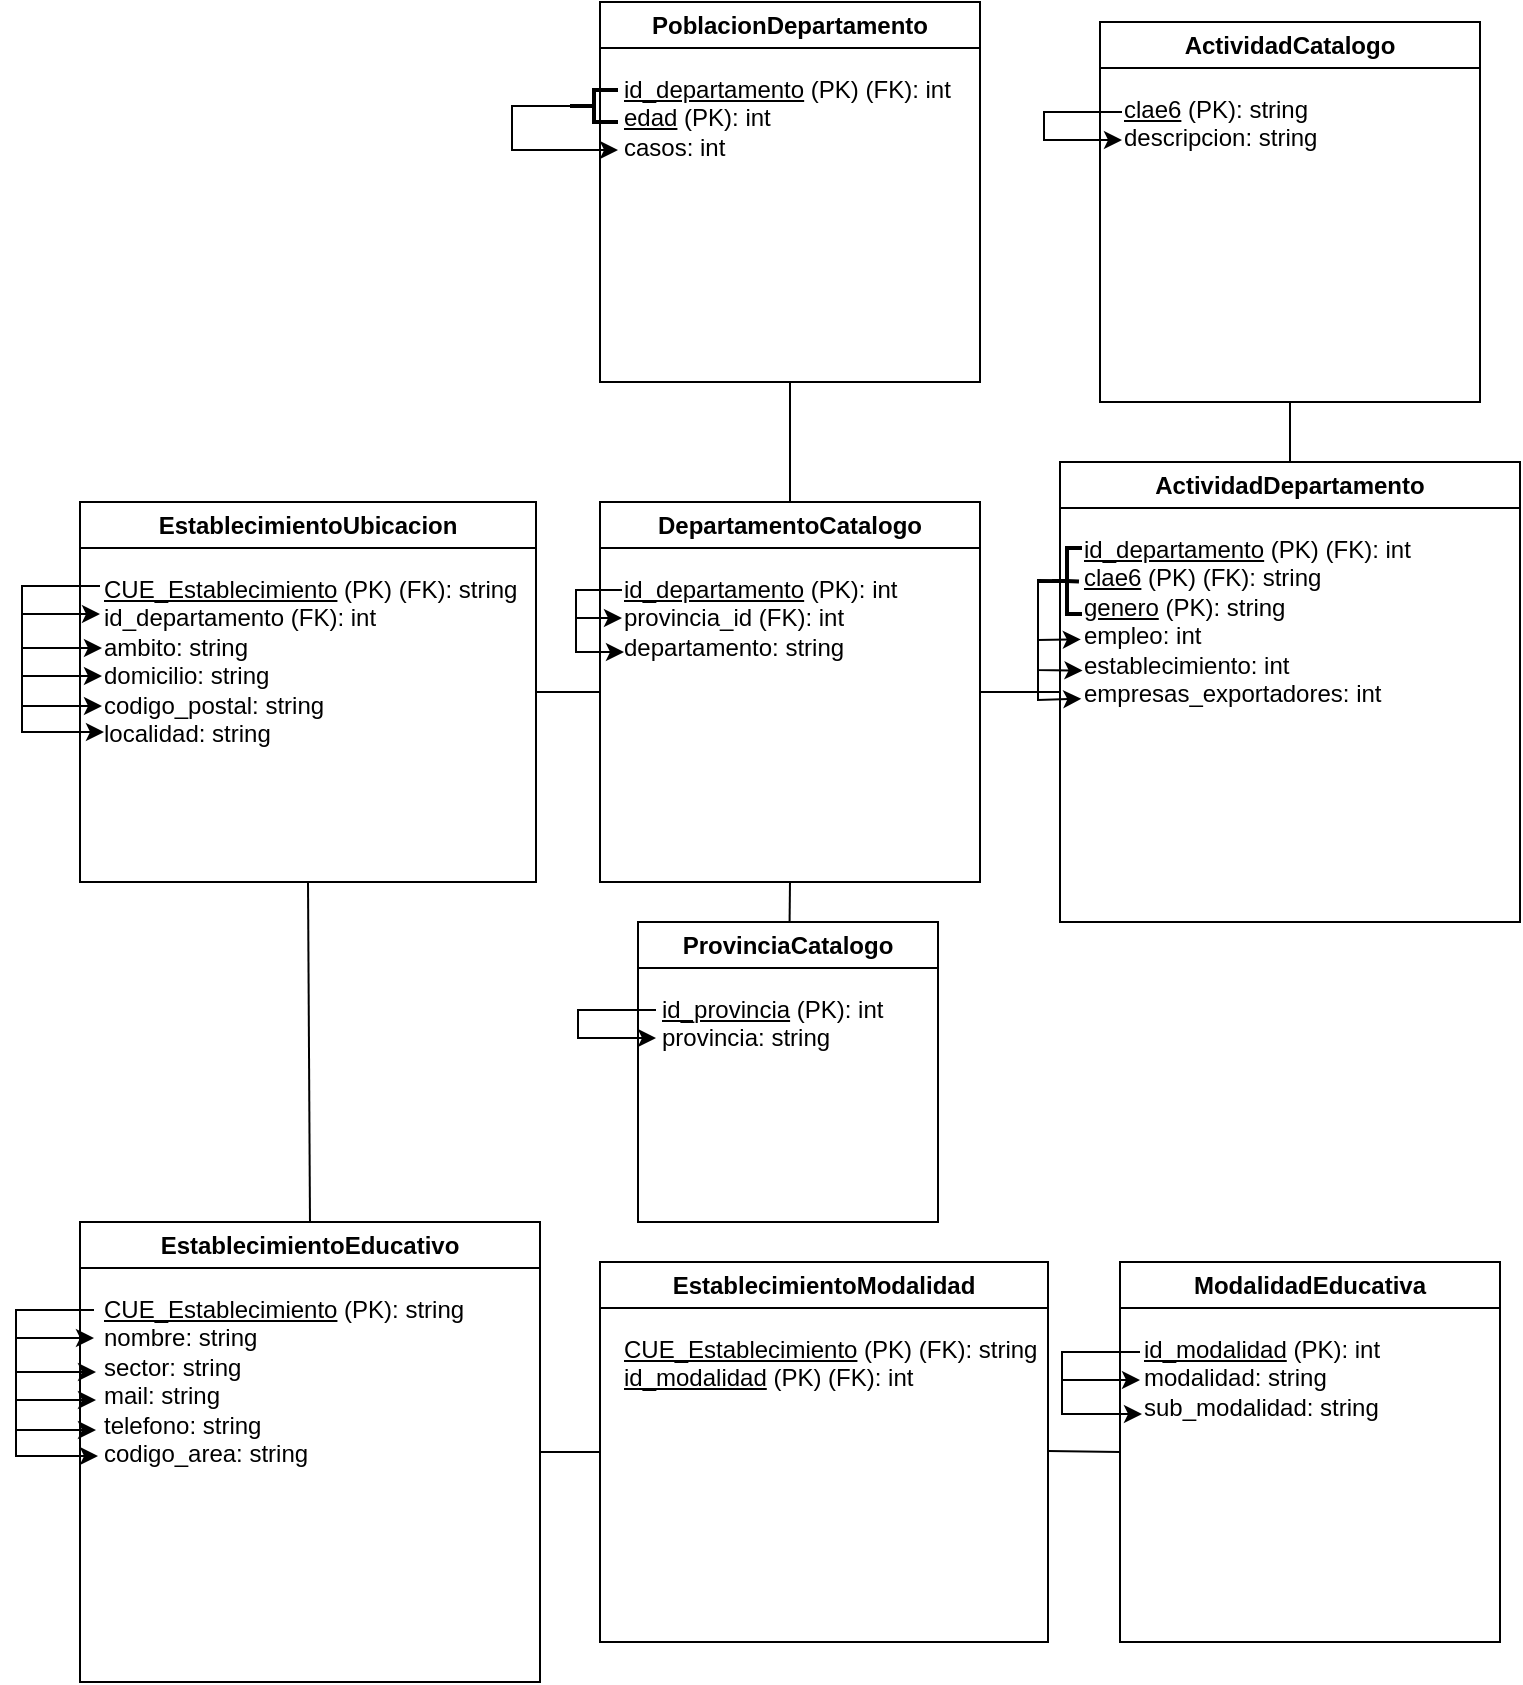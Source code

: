 <mxfile version="28.2.5">
  <diagram name="Page-1" id="Q7Ce9FwTM59Tk3tOPANz">
    <mxGraphModel dx="1937" dy="2309" grid="1" gridSize="1" guides="1" tooltips="1" connect="1" arrows="1" fold="1" page="1" pageScale="1" pageWidth="827" pageHeight="1169" math="0" shadow="0">
      <root>
        <mxCell id="0" />
        <mxCell id="1" parent="0" />
        <mxCell id="Q89PvAly5nBGCmxlc5zy-2" value="EstablecimientoEducativo" style="swimlane;whiteSpace=wrap;html=1;" parent="1" vertex="1">
          <mxGeometry x="80" y="320" width="230" height="230" as="geometry" />
        </mxCell>
        <mxCell id="Q89PvAly5nBGCmxlc5zy-5" value="&lt;u&gt;CUE_Establecimiento&lt;/u&gt; (PK): string&lt;div&gt;&lt;div&gt;nombre: string&lt;/div&gt;&lt;div&gt;sector: string&lt;/div&gt;&lt;div&gt;mail: string&lt;/div&gt;&lt;/div&gt;&lt;div&gt;telefono: string&lt;/div&gt;&lt;div&gt;&lt;div&gt;codigo_area: string&lt;/div&gt;&lt;/div&gt;&lt;div&gt;&lt;br&gt;&lt;/div&gt;" style="text;html=1;align=left;verticalAlign=top;whiteSpace=wrap;rounded=0;" parent="1" vertex="1">
          <mxGeometry x="90" y="350" width="210" height="190" as="geometry" />
        </mxCell>
        <mxCell id="Q89PvAly5nBGCmxlc5zy-6" value="ModalidadEducativa" style="swimlane;whiteSpace=wrap;html=1;" parent="1" vertex="1">
          <mxGeometry x="600" y="340" width="190" height="190" as="geometry" />
        </mxCell>
        <mxCell id="Q89PvAly5nBGCmxlc5zy-7" value="&lt;u&gt;id_modalidad&lt;/u&gt; (PK): int&lt;div&gt;modalidad: string&lt;/div&gt;&lt;div&gt;sub_modalidad: string&lt;/div&gt;" style="text;html=1;align=left;verticalAlign=top;whiteSpace=wrap;rounded=0;" parent="Q89PvAly5nBGCmxlc5zy-6" vertex="1">
          <mxGeometry x="10" y="30" width="165.79" height="150" as="geometry" />
        </mxCell>
        <mxCell id="a4SzhUCY0XGnL6Hkrtt8-13" value="" style="endArrow=classic;html=1;rounded=0;" edge="1" parent="Q89PvAly5nBGCmxlc5zy-6">
          <mxGeometry width="50" height="50" relative="1" as="geometry">
            <mxPoint x="10" y="45" as="sourcePoint" />
            <mxPoint x="10" y="59" as="targetPoint" />
            <Array as="points">
              <mxPoint x="-29" y="45" />
              <mxPoint x="-29" y="59" />
            </Array>
          </mxGeometry>
        </mxCell>
        <mxCell id="Q89PvAly5nBGCmxlc5zy-15" value="EstablecimientoModalidad" style="swimlane;whiteSpace=wrap;html=1;" parent="1" vertex="1">
          <mxGeometry x="340" y="340" width="224" height="190" as="geometry" />
        </mxCell>
        <mxCell id="Q89PvAly5nBGCmxlc5zy-16" value="&lt;div&gt;&lt;u&gt;CUE_Establecimiento&lt;/u&gt; (PK) (FK): string&lt;/div&gt;&lt;u&gt;id_modalidad&lt;/u&gt; (PK) (FK): int&lt;div&gt;&lt;br&gt;&lt;/div&gt;" style="text;html=1;align=left;verticalAlign=top;whiteSpace=wrap;rounded=0;" parent="Q89PvAly5nBGCmxlc5zy-15" vertex="1">
          <mxGeometry x="10" y="30" width="212" height="150" as="geometry" />
        </mxCell>
        <mxCell id="Q89PvAly5nBGCmxlc5zy-17" value="" style="endArrow=none;html=1;rounded=0;exitX=0;exitY=0.5;exitDx=0;exitDy=0;entryX=1;entryY=0.5;entryDx=0;entryDy=0;" parent="1" source="Q89PvAly5nBGCmxlc5zy-15" target="Q89PvAly5nBGCmxlc5zy-2" edge="1">
          <mxGeometry width="50" height="50" relative="1" as="geometry">
            <mxPoint x="370" y="470" as="sourcePoint" />
            <mxPoint x="420" y="420" as="targetPoint" />
          </mxGeometry>
        </mxCell>
        <mxCell id="Q89PvAly5nBGCmxlc5zy-18" value="" style="endArrow=none;html=1;rounded=0;exitX=0;exitY=0.5;exitDx=0;exitDy=0;entryX=1.009;entryY=0.43;entryDx=0;entryDy=0;entryPerimeter=0;" parent="1" source="Q89PvAly5nBGCmxlc5zy-6" edge="1" target="Q89PvAly5nBGCmxlc5zy-16">
          <mxGeometry width="50" height="50" relative="1" as="geometry">
            <mxPoint x="580" y="434.66" as="sourcePoint" />
            <mxPoint x="584" y="427" as="targetPoint" />
          </mxGeometry>
        </mxCell>
        <mxCell id="Q89PvAly5nBGCmxlc5zy-19" value="EstablecimientoUbicacion" style="swimlane;whiteSpace=wrap;html=1;" parent="1" vertex="1">
          <mxGeometry x="80" y="-40" width="228" height="190" as="geometry" />
        </mxCell>
        <mxCell id="Q89PvAly5nBGCmxlc5zy-20" value="&lt;div&gt;&lt;u&gt;CUE_Establecimiento&lt;/u&gt; (PK) (FK): string&lt;/div&gt;&lt;div&gt;id_departamento (FK): int&lt;/div&gt;&lt;div&gt;&lt;span style=&quot;background-color: transparent; color: light-dark(rgb(0, 0, 0), rgb(255, 255, 255));&quot;&gt;ambito: string&lt;/span&gt;&lt;/div&gt;&lt;div&gt;domicilio: string&lt;/div&gt;&lt;div&gt;codigo_postal: string&lt;/div&gt;&lt;div&gt;&lt;span style=&quot;background-color: transparent; color: light-dark(rgb(0, 0, 0), rgb(255, 255, 255));&quot;&gt;localidad: string&lt;/span&gt;&lt;/div&gt;&lt;div&gt;&lt;br&gt;&lt;/div&gt;" style="text;html=1;align=left;verticalAlign=top;whiteSpace=wrap;rounded=0;" parent="Q89PvAly5nBGCmxlc5zy-19" vertex="1">
          <mxGeometry x="10" y="30" width="213" height="150" as="geometry" />
        </mxCell>
        <mxCell id="Q89PvAly5nBGCmxlc5zy-22" value="" style="endArrow=none;html=1;rounded=0;entryX=0.5;entryY=1;entryDx=0;entryDy=0;exitX=0.5;exitY=0;exitDx=0;exitDy=0;" parent="1" source="Q89PvAly5nBGCmxlc5zy-2" target="Q89PvAly5nBGCmxlc5zy-19" edge="1">
          <mxGeometry width="50" height="50" relative="1" as="geometry">
            <mxPoint x="330" y="230" as="sourcePoint" />
            <mxPoint x="380" y="180" as="targetPoint" />
          </mxGeometry>
        </mxCell>
        <mxCell id="Q89PvAly5nBGCmxlc5zy-23" value="ActividadDepartamento" style="swimlane;whiteSpace=wrap;html=1;" parent="1" vertex="1">
          <mxGeometry x="570" y="-60" width="230" height="230" as="geometry" />
        </mxCell>
        <mxCell id="Q89PvAly5nBGCmxlc5zy-24" value="&lt;div&gt;&lt;u&gt;id_departamento&lt;/u&gt; (PK) (FK): int&lt;/div&gt;&lt;u&gt;clae6&lt;/u&gt; (PK) (FK): string&lt;div&gt;&lt;span style=&quot;background-color: transparent; color: light-dark(rgb(0, 0, 0), rgb(255, 255, 255));&quot;&gt;&lt;u&gt;genero&lt;/u&gt; (PK): string&lt;/span&gt;&lt;span style=&quot;background-color: transparent; color: light-dark(rgb(0, 0, 0), rgb(255, 255, 255)); white-space: pre;&quot;&gt;&#x9;&lt;/span&gt;&lt;/div&gt;&lt;div&gt;empleo: int&lt;/div&gt;&lt;div&gt;establecimiento: int&lt;/div&gt;&lt;div&gt;empresas_exportadores: int&lt;/div&gt;" style="text;html=1;align=left;verticalAlign=top;whiteSpace=wrap;rounded=0;" parent="1" vertex="1">
          <mxGeometry x="580" y="-30" width="210" height="190" as="geometry" />
        </mxCell>
        <mxCell id="Q89PvAly5nBGCmxlc5zy-25" value="DepartamentoCatalogo" style="swimlane;whiteSpace=wrap;html=1;" parent="1" vertex="1">
          <mxGeometry x="340" y="-40" width="190" height="190" as="geometry" />
        </mxCell>
        <mxCell id="Q89PvAly5nBGCmxlc5zy-26" value="&lt;div&gt;&lt;u&gt;id_departamento&lt;/u&gt; (PK): int&lt;/div&gt;&lt;div&gt;provincia_id (FK): int&lt;/div&gt;&lt;div&gt;departamento: string&lt;/div&gt;" style="text;html=1;align=left;verticalAlign=top;whiteSpace=wrap;rounded=0;" parent="Q89PvAly5nBGCmxlc5zy-25" vertex="1">
          <mxGeometry x="10" y="30" width="165.79" height="150" as="geometry" />
        </mxCell>
        <mxCell id="Q89PvAly5nBGCmxlc5zy-30" value="" style="endArrow=none;html=1;rounded=0;entryX=1;entryY=0.5;entryDx=0;entryDy=0;exitX=0;exitY=0.5;exitDx=0;exitDy=0;" parent="1" source="Q89PvAly5nBGCmxlc5zy-23" target="Q89PvAly5nBGCmxlc5zy-25" edge="1">
          <mxGeometry width="50" height="50" relative="1" as="geometry">
            <mxPoint x="570" y="50" as="sourcePoint" />
            <mxPoint x="720" y="40" as="targetPoint" />
          </mxGeometry>
        </mxCell>
        <mxCell id="Q89PvAly5nBGCmxlc5zy-31" value="ActividadCatalogo" style="swimlane;whiteSpace=wrap;html=1;" parent="1" vertex="1">
          <mxGeometry x="590" y="-280" width="190" height="190" as="geometry" />
        </mxCell>
        <mxCell id="Q89PvAly5nBGCmxlc5zy-32" value="&lt;u&gt;clae6&lt;/u&gt; (PK): string&lt;div&gt;&lt;span style=&quot;background-color: transparent; color: light-dark(rgb(0, 0, 0), rgb(255, 255, 255));&quot;&gt;descripcion: string&lt;/span&gt;&lt;/div&gt;" style="text;html=1;align=left;verticalAlign=top;whiteSpace=wrap;rounded=0;" parent="Q89PvAly5nBGCmxlc5zy-31" vertex="1">
          <mxGeometry x="10" y="30" width="165.79" height="150" as="geometry" />
        </mxCell>
        <mxCell id="a4SzhUCY0XGnL6Hkrtt8-16" value="" style="endArrow=classic;html=1;rounded=0;" edge="1" parent="Q89PvAly5nBGCmxlc5zy-31">
          <mxGeometry width="50" height="50" relative="1" as="geometry">
            <mxPoint x="11" y="45" as="sourcePoint" />
            <mxPoint x="11" y="59" as="targetPoint" />
            <Array as="points">
              <mxPoint x="-28" y="45" />
              <mxPoint x="-28" y="59" />
            </Array>
          </mxGeometry>
        </mxCell>
        <mxCell id="Q89PvAly5nBGCmxlc5zy-33" value="" style="endArrow=none;html=1;rounded=0;entryX=0.5;entryY=1;entryDx=0;entryDy=0;exitX=0.5;exitY=0;exitDx=0;exitDy=0;" parent="1" source="Q89PvAly5nBGCmxlc5zy-23" target="Q89PvAly5nBGCmxlc5zy-31" edge="1">
          <mxGeometry width="50" height="50" relative="1" as="geometry">
            <mxPoint x="260" y="-390" as="sourcePoint" />
            <mxPoint x="310" y="-440" as="targetPoint" />
          </mxGeometry>
        </mxCell>
        <mxCell id="Q89PvAly5nBGCmxlc5zy-34" value="PoblacionDepartamento" style="swimlane;whiteSpace=wrap;html=1;" parent="1" vertex="1">
          <mxGeometry x="340" y="-290" width="190" height="190" as="geometry" />
        </mxCell>
        <mxCell id="Q89PvAly5nBGCmxlc5zy-35" value="&lt;u&gt;id_departamento&lt;/u&gt; (PK) (FK): int&lt;div&gt;&lt;span style=&quot;background-color: transparent; color: light-dark(rgb(0, 0, 0), rgb(255, 255, 255));&quot;&gt;&lt;u&gt;edad&lt;/u&gt; (PK): int&lt;/span&gt;&lt;/div&gt;&lt;div&gt;&lt;span style=&quot;background-color: transparent; color: light-dark(rgb(0, 0, 0), rgb(255, 255, 255));&quot;&gt;casos: int&lt;/span&gt;&lt;/div&gt;" style="text;html=1;align=left;verticalAlign=top;whiteSpace=wrap;rounded=0;" parent="Q89PvAly5nBGCmxlc5zy-34" vertex="1">
          <mxGeometry x="10" y="30" width="165.79" height="150" as="geometry" />
        </mxCell>
        <mxCell id="a4SzhUCY0XGnL6Hkrtt8-19" value="" style="strokeWidth=2;html=1;shape=mxgraph.flowchart.annotation_2;align=left;labelPosition=right;pointerEvents=1;" vertex="1" parent="Q89PvAly5nBGCmxlc5zy-34">
          <mxGeometry x="-15" y="44" width="24" height="16" as="geometry" />
        </mxCell>
        <mxCell id="Q89PvAly5nBGCmxlc5zy-39" value="" style="endArrow=none;html=1;rounded=0;entryX=0.5;entryY=1;entryDx=0;entryDy=0;exitX=0.5;exitY=0;exitDx=0;exitDy=0;" parent="1" source="Q89PvAly5nBGCmxlc5zy-25" target="Q89PvAly5nBGCmxlc5zy-34" edge="1">
          <mxGeometry width="50" height="50" relative="1" as="geometry">
            <mxPoint x="350" y="-50" as="sourcePoint" />
            <mxPoint x="400" y="-100" as="targetPoint" />
          </mxGeometry>
        </mxCell>
        <mxCell id="Q89PvAly5nBGCmxlc5zy-44" value="" style="endArrow=none;html=1;rounded=0;exitX=0;exitY=0.5;exitDx=0;exitDy=0;entryX=1;entryY=0.5;entryDx=0;entryDy=0;" parent="1" source="Q89PvAly5nBGCmxlc5zy-25" target="Q89PvAly5nBGCmxlc5zy-19" edge="1">
          <mxGeometry width="50" height="50" relative="1" as="geometry">
            <mxPoint x="450" y="90" as="sourcePoint" />
            <mxPoint x="500" y="40" as="targetPoint" />
          </mxGeometry>
        </mxCell>
        <mxCell id="Q89PvAly5nBGCmxlc5zy-45" value="ProvinciaCatalogo" style="swimlane;whiteSpace=wrap;html=1;" parent="1" vertex="1">
          <mxGeometry x="359" y="170" width="150" height="150" as="geometry" />
        </mxCell>
        <mxCell id="Q89PvAly5nBGCmxlc5zy-46" value="&lt;div&gt;&lt;span style=&quot;background-color: transparent; color: light-dark(rgb(0, 0, 0), rgb(255, 255, 255));&quot;&gt;&lt;u&gt;id_provincia&lt;/u&gt; (PK): int&lt;/span&gt;&lt;/div&gt;&lt;div&gt;&lt;span style=&quot;background-color: transparent; color: light-dark(rgb(0, 0, 0), rgb(255, 255, 255));&quot;&gt;provincia: string&lt;/span&gt;&lt;/div&gt;&lt;div&gt;&lt;br&gt;&lt;/div&gt;" style="text;html=1;align=left;verticalAlign=top;whiteSpace=wrap;rounded=0;" parent="Q89PvAly5nBGCmxlc5zy-45" vertex="1">
          <mxGeometry x="10" y="30" width="130" height="110" as="geometry" />
        </mxCell>
        <mxCell id="Q89PvAly5nBGCmxlc5zy-48" value="" style="endArrow=none;html=1;rounded=0;entryX=0.5;entryY=1;entryDx=0;entryDy=0;" parent="1" source="Q89PvAly5nBGCmxlc5zy-45" target="Q89PvAly5nBGCmxlc5zy-25" edge="1">
          <mxGeometry width="50" height="50" relative="1" as="geometry">
            <mxPoint x="360" y="270" as="sourcePoint" />
            <mxPoint x="410" y="220" as="targetPoint" />
          </mxGeometry>
        </mxCell>
        <mxCell id="a4SzhUCY0XGnL6Hkrtt8-1" value="" style="endArrow=classic;html=1;rounded=0;" edge="1" parent="1">
          <mxGeometry width="50" height="50" relative="1" as="geometry">
            <mxPoint x="87" y="364" as="sourcePoint" />
            <mxPoint x="87" y="378" as="targetPoint" />
            <Array as="points">
              <mxPoint x="48" y="364" />
              <mxPoint x="48" y="378" />
            </Array>
          </mxGeometry>
        </mxCell>
        <mxCell id="a4SzhUCY0XGnL6Hkrtt8-2" value="" style="endArrow=classic;html=1;rounded=0;" edge="1" parent="1">
          <mxGeometry width="50" height="50" relative="1" as="geometry">
            <mxPoint x="87" y="364" as="sourcePoint" />
            <mxPoint x="88" y="395" as="targetPoint" />
            <Array as="points">
              <mxPoint x="48" y="364" />
              <mxPoint x="48" y="395" />
            </Array>
          </mxGeometry>
        </mxCell>
        <mxCell id="a4SzhUCY0XGnL6Hkrtt8-3" value="" style="endArrow=classic;html=1;rounded=0;" edge="1" parent="1">
          <mxGeometry width="50" height="50" relative="1" as="geometry">
            <mxPoint x="87" y="364" as="sourcePoint" />
            <mxPoint x="88" y="424" as="targetPoint" />
            <Array as="points">
              <mxPoint x="48" y="364" />
              <mxPoint x="48" y="424" />
            </Array>
          </mxGeometry>
        </mxCell>
        <mxCell id="a4SzhUCY0XGnL6Hkrtt8-4" value="" style="endArrow=classic;html=1;rounded=0;" edge="1" parent="1">
          <mxGeometry width="50" height="50" relative="1" as="geometry">
            <mxPoint x="87" y="364" as="sourcePoint" />
            <mxPoint x="88" y="409" as="targetPoint" />
            <Array as="points">
              <mxPoint x="48" y="364" />
              <mxPoint x="48" y="409" />
            </Array>
          </mxGeometry>
        </mxCell>
        <mxCell id="a4SzhUCY0XGnL6Hkrtt8-5" value="" style="endArrow=classic;html=1;rounded=0;" edge="1" parent="1">
          <mxGeometry width="50" height="50" relative="1" as="geometry">
            <mxPoint x="87" y="364" as="sourcePoint" />
            <mxPoint x="89" y="437" as="targetPoint" />
            <Array as="points">
              <mxPoint x="48" y="364" />
              <mxPoint x="48" y="437" />
            </Array>
          </mxGeometry>
        </mxCell>
        <mxCell id="a4SzhUCY0XGnL6Hkrtt8-6" value="" style="endArrow=classic;html=1;rounded=0;" edge="1" parent="1">
          <mxGeometry width="50" height="50" relative="1" as="geometry">
            <mxPoint x="90" y="2" as="sourcePoint" />
            <mxPoint x="90" y="16" as="targetPoint" />
            <Array as="points">
              <mxPoint x="51" y="2" />
              <mxPoint x="51" y="16" />
            </Array>
          </mxGeometry>
        </mxCell>
        <mxCell id="a4SzhUCY0XGnL6Hkrtt8-7" value="" style="endArrow=classic;html=1;rounded=0;" edge="1" parent="1">
          <mxGeometry width="50" height="50" relative="1" as="geometry">
            <mxPoint x="90" y="2" as="sourcePoint" />
            <mxPoint x="91" y="33" as="targetPoint" />
            <Array as="points">
              <mxPoint x="51" y="2" />
              <mxPoint x="51" y="33" />
            </Array>
          </mxGeometry>
        </mxCell>
        <mxCell id="a4SzhUCY0XGnL6Hkrtt8-8" value="" style="endArrow=classic;html=1;rounded=0;" edge="1" parent="1">
          <mxGeometry width="50" height="50" relative="1" as="geometry">
            <mxPoint x="90" y="2" as="sourcePoint" />
            <mxPoint x="91" y="62" as="targetPoint" />
            <Array as="points">
              <mxPoint x="51" y="2" />
              <mxPoint x="51" y="62" />
            </Array>
          </mxGeometry>
        </mxCell>
        <mxCell id="a4SzhUCY0XGnL6Hkrtt8-9" value="" style="endArrow=classic;html=1;rounded=0;" edge="1" parent="1">
          <mxGeometry width="50" height="50" relative="1" as="geometry">
            <mxPoint x="90" y="2" as="sourcePoint" />
            <mxPoint x="91" y="47" as="targetPoint" />
            <Array as="points">
              <mxPoint x="51" y="2" />
              <mxPoint x="51" y="47" />
            </Array>
          </mxGeometry>
        </mxCell>
        <mxCell id="a4SzhUCY0XGnL6Hkrtt8-10" value="" style="endArrow=classic;html=1;rounded=0;" edge="1" parent="1">
          <mxGeometry width="50" height="50" relative="1" as="geometry">
            <mxPoint x="90" y="2" as="sourcePoint" />
            <mxPoint x="92" y="75" as="targetPoint" />
            <Array as="points">
              <mxPoint x="51" y="2" />
              <mxPoint x="51" y="75" />
            </Array>
          </mxGeometry>
        </mxCell>
        <mxCell id="a4SzhUCY0XGnL6Hkrtt8-12" value="" style="endArrow=classic;html=1;rounded=0;" edge="1" parent="1">
          <mxGeometry width="50" height="50" relative="1" as="geometry">
            <mxPoint x="368" y="214" as="sourcePoint" />
            <mxPoint x="368" y="228" as="targetPoint" />
            <Array as="points">
              <mxPoint x="329" y="214" />
              <mxPoint x="329" y="228" />
            </Array>
          </mxGeometry>
        </mxCell>
        <mxCell id="a4SzhUCY0XGnL6Hkrtt8-15" value="" style="endArrow=classic;html=1;rounded=0;" edge="1" parent="1">
          <mxGeometry width="50" height="50" relative="1" as="geometry">
            <mxPoint x="610" y="385" as="sourcePoint" />
            <mxPoint x="611" y="416" as="targetPoint" />
            <Array as="points">
              <mxPoint x="571" y="385" />
              <mxPoint x="571" y="416" />
            </Array>
          </mxGeometry>
        </mxCell>
        <mxCell id="a4SzhUCY0XGnL6Hkrtt8-17" value="" style="endArrow=classic;html=1;rounded=0;" edge="1" parent="1">
          <mxGeometry width="50" height="50" relative="1" as="geometry">
            <mxPoint x="351" y="4" as="sourcePoint" />
            <mxPoint x="351" y="18" as="targetPoint" />
            <Array as="points">
              <mxPoint x="328" y="4" />
              <mxPoint x="328" y="18" />
            </Array>
          </mxGeometry>
        </mxCell>
        <mxCell id="a4SzhUCY0XGnL6Hkrtt8-18" value="" style="endArrow=classic;html=1;rounded=0;" edge="1" parent="1">
          <mxGeometry width="50" height="50" relative="1" as="geometry">
            <mxPoint x="351" y="4" as="sourcePoint" />
            <mxPoint x="352" y="35" as="targetPoint" />
            <Array as="points">
              <mxPoint x="328" y="4" />
              <mxPoint x="328" y="35" />
            </Array>
          </mxGeometry>
        </mxCell>
        <mxCell id="a4SzhUCY0XGnL6Hkrtt8-20" value="" style="endArrow=classic;html=1;rounded=0;" edge="1" parent="1">
          <mxGeometry width="50" height="50" relative="1" as="geometry">
            <mxPoint x="335" y="-238" as="sourcePoint" />
            <mxPoint x="349" y="-216" as="targetPoint" />
            <Array as="points">
              <mxPoint x="296" y="-238" />
              <mxPoint x="296" y="-216" />
            </Array>
          </mxGeometry>
        </mxCell>
        <mxCell id="a4SzhUCY0XGnL6Hkrtt8-21" value="" style="strokeWidth=2;html=1;shape=mxgraph.flowchart.annotation_2;align=left;labelPosition=right;pointerEvents=1;" vertex="1" parent="1">
          <mxGeometry x="566" y="-17" width="15" height="33" as="geometry" />
        </mxCell>
        <mxCell id="a4SzhUCY0XGnL6Hkrtt8-22" value="" style="endArrow=none;html=1;rounded=0;strokeWidth=2;entryX=0.899;entryY=0.509;entryDx=0;entryDy=0;entryPerimeter=0;exitX=0.483;exitY=0.499;exitDx=0;exitDy=0;exitPerimeter=0;" edge="1" parent="1" source="a4SzhUCY0XGnL6Hkrtt8-21" target="a4SzhUCY0XGnL6Hkrtt8-21">
          <mxGeometry width="50" height="50" relative="1" as="geometry">
            <mxPoint x="574" as="sourcePoint" />
            <mxPoint x="628" y="-22" as="targetPoint" />
          </mxGeometry>
        </mxCell>
        <mxCell id="a4SzhUCY0XGnL6Hkrtt8-23" value="" style="endArrow=classic;html=1;rounded=0;entryX=0.002;entryY=0.309;entryDx=0;entryDy=0;entryPerimeter=0;" edge="1" parent="1" target="Q89PvAly5nBGCmxlc5zy-24">
          <mxGeometry width="50" height="50" relative="1" as="geometry">
            <mxPoint x="574" as="sourcePoint" />
            <mxPoint x="577" y="29" as="targetPoint" />
            <Array as="points">
              <mxPoint x="559" />
              <mxPoint x="559" y="29" />
            </Array>
          </mxGeometry>
        </mxCell>
        <mxCell id="a4SzhUCY0XGnL6Hkrtt8-24" value="" style="endArrow=classic;html=1;rounded=0;entryX=0.006;entryY=0.391;entryDx=0;entryDy=0;entryPerimeter=0;" edge="1" parent="1" target="Q89PvAly5nBGCmxlc5zy-24">
          <mxGeometry width="50" height="50" relative="1" as="geometry">
            <mxPoint x="574" as="sourcePoint" />
            <mxPoint x="577" y="44" as="targetPoint" />
            <Array as="points">
              <mxPoint x="559" />
              <mxPoint x="559" y="44" />
            </Array>
          </mxGeometry>
        </mxCell>
        <mxCell id="a4SzhUCY0XGnL6Hkrtt8-25" value="" style="endArrow=classic;html=1;rounded=0;entryX=0.003;entryY=0.465;entryDx=0;entryDy=0;entryPerimeter=0;exitX=0.521;exitY=0.489;exitDx=0;exitDy=0;exitPerimeter=0;" edge="1" parent="1" source="a4SzhUCY0XGnL6Hkrtt8-21" target="Q89PvAly5nBGCmxlc5zy-24">
          <mxGeometry width="50" height="50" relative="1" as="geometry">
            <mxPoint x="574" as="sourcePoint" />
            <mxPoint x="579" y="58" as="targetPoint" />
            <Array as="points">
              <mxPoint x="559" y="-1" />
              <mxPoint x="559" y="59" />
            </Array>
          </mxGeometry>
        </mxCell>
      </root>
    </mxGraphModel>
  </diagram>
</mxfile>
